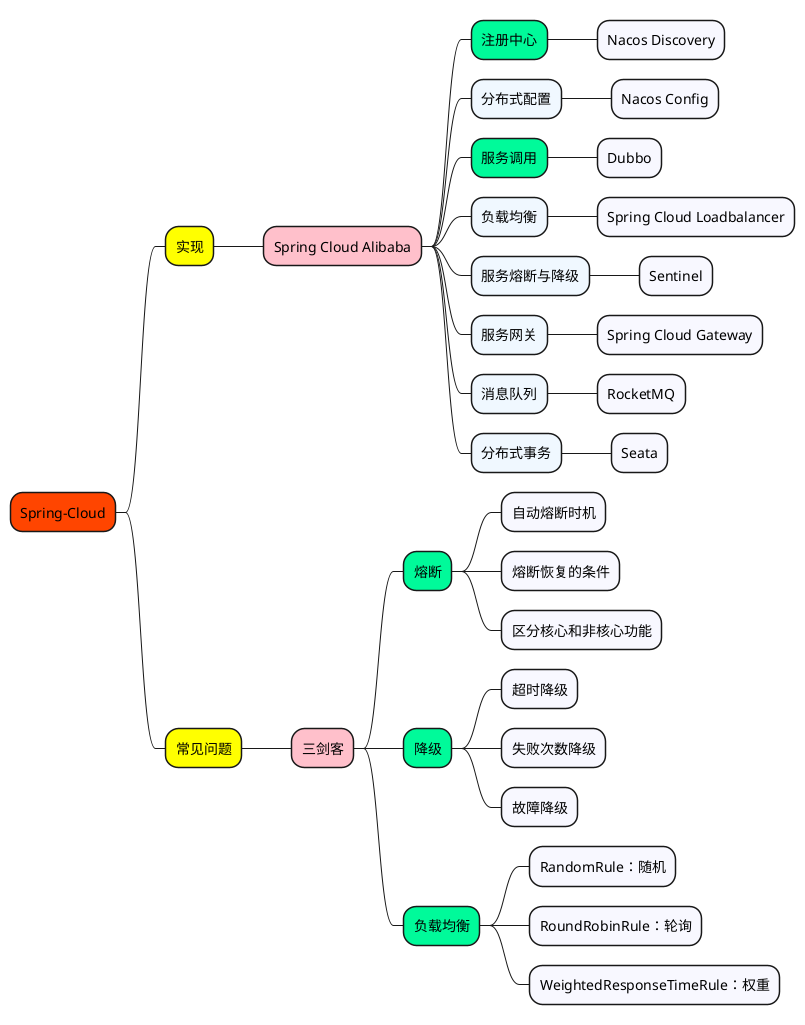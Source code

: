 @startmindmap

+[#OrangeRed] Spring-Cloud

++[#yellow] 实现

+++[#Pink] Spring Cloud Alibaba
++++[#MediumSpringGreen] 注册中心
+++++[#GhostWhite] Nacos Discovery
++++[#AliceBlue] 分布式配置
+++++[#GhostWhite] Nacos Config
++++[#MediumSpringGreen] 服务调用
+++++[#GhostWhite] Dubbo
++++[#AliceBlue] 负载均衡
+++++[#GhostWhite] Spring Cloud Loadbalancer
++++[#AliceBlue] 服务熔断与降级
+++++[#GhostWhite] Sentinel
++++[#AliceBlue] 服务网关
+++++[#GhostWhite] Spring Cloud Gateway
++++[#AliceBlue] 消息队列
+++++[#GhostWhite] RocketMQ
++++[#AliceBlue] 分布式事务
+++++[#GhostWhite] Seata

++[#yellow] 常见问题

+++[#Pink] 三剑客
++++[#MediumSpringGreen] 熔断
+++++[#GhostWhite] 自动熔断时机
+++++[#GhostWhite] 熔断恢复的条件
+++++[#GhostWhite] 区分核心和非核心功能

++++[#MediumSpringGreen] 降级
+++++[#GhostWhite] 超时降级
+++++[#GhostWhite] 失败次数降级
+++++[#GhostWhite] 故障降级

++++[#MediumSpringGreen] 负载均衡
+++++[#GhostWhite] RandomRule：随机
+++++[#GhostWhite] RoundRobinRule：轮询
+++++[#GhostWhite] WeightedResponseTimeRule：权重




@endmindmap